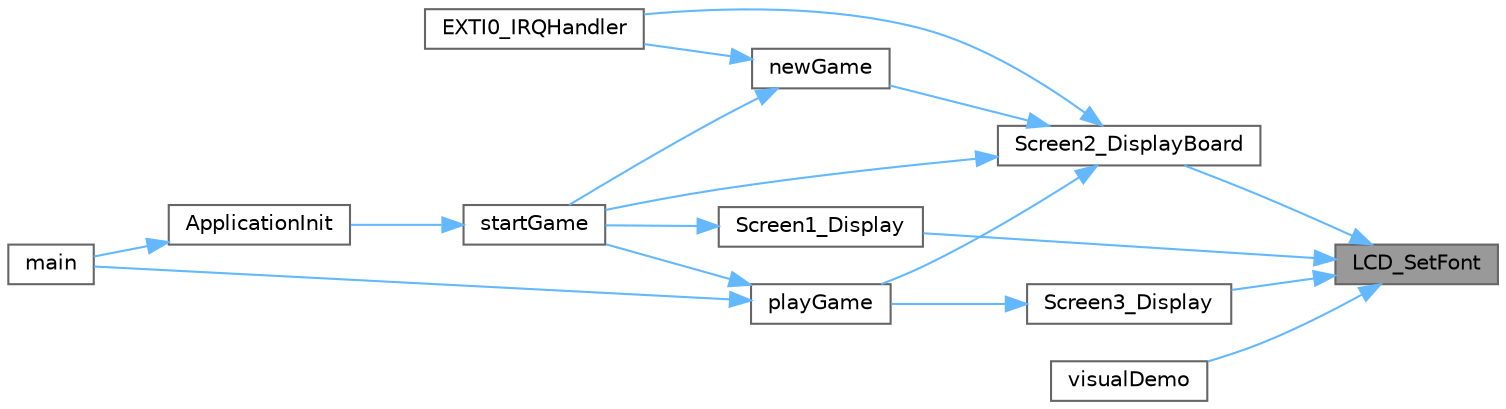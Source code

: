 digraph "LCD_SetFont"
{
 // LATEX_PDF_SIZE
  bgcolor="transparent";
  edge [fontname=Helvetica,fontsize=10,labelfontname=Helvetica,labelfontsize=10];
  node [fontname=Helvetica,fontsize=10,shape=box,height=0.2,width=0.4];
  rankdir="RL";
  Node1 [id="Node000001",label="LCD_SetFont",height=0.2,width=0.4,color="gray40", fillcolor="grey60", style="filled", fontcolor="black",tooltip=" "];
  Node1 -> Node2 [id="edge1_Node000001_Node000002",dir="back",color="steelblue1",style="solid",tooltip=" "];
  Node2 [id="Node000002",label="Screen1_Display",height=0.2,width=0.4,color="grey40", fillcolor="white", style="filled",URL="$_display_8c.html#a930e0d87767d5dd317b9bb971e664394",tooltip="displays 1 or 2 player mode choice screen (startup)"];
  Node2 -> Node3 [id="edge2_Node000002_Node000003",dir="back",color="steelblue1",style="solid",tooltip=" "];
  Node3 [id="Node000003",label="startGame",height=0.2,width=0.4,color="grey40", fillcolor="white", style="filled",URL="$_application_code_8c.html#abf5f6de04bef125dc7c4b1cda0357d3f",tooltip="starts a new game and sets scores to zero, displays screen 1 and sets player mode"];
  Node3 -> Node4 [id="edge3_Node000003_Node000004",dir="back",color="steelblue1",style="solid",tooltip=" "];
  Node4 [id="Node000004",label="ApplicationInit",height=0.2,width=0.4,color="grey40", fillcolor="white", style="filled",URL="$_application_code_8c.html#a784bc21ff799c79e41f61fbb3583d1e9",tooltip=" "];
  Node4 -> Node5 [id="edge4_Node000004_Node000005",dir="back",color="steelblue1",style="solid",tooltip=" "];
  Node5 [id="Node000005",label="main",height=0.2,width=0.4,color="grey40", fillcolor="white", style="filled",URL="$main_8c.html#a840291bc02cba5474a4cb46a9b9566fe",tooltip="The application entry point."];
  Node1 -> Node6 [id="edge5_Node000001_Node000006",dir="back",color="steelblue1",style="solid",tooltip=" "];
  Node6 [id="Node000006",label="Screen2_DisplayBoard",height=0.2,width=0.4,color="grey40", fillcolor="white", style="filled",URL="$_display_8c.html#a5bc581d263574a331a20dd48e5c38773",tooltip="displays the board and connect 4 lettering while playing the game"];
  Node6 -> Node7 [id="edge6_Node000006_Node000007",dir="back",color="steelblue1",style="solid",tooltip=" "];
  Node7 [id="Node000007",label="EXTI0_IRQHandler",height=0.2,width=0.4,color="grey40", fillcolor="white", style="filled",URL="$_application_code_8c.html#ac40e3efd9598191869ae6e4677df48ba",tooltip=" "];
  Node6 -> Node8 [id="edge7_Node000006_Node000008",dir="back",color="steelblue1",style="solid",tooltip=" "];
  Node8 [id="Node000008",label="newGame",height=0.2,width=0.4,color="grey40", fillcolor="white", style="filled",URL="$_application_code_8c.html#a24903cba723365d50b4c662e33e91707",tooltip="Creates a new gameboard, flips the starting player, and starts the timer."];
  Node8 -> Node7 [id="edge8_Node000008_Node000007",dir="back",color="steelblue1",style="solid",tooltip=" "];
  Node8 -> Node3 [id="edge9_Node000008_Node000003",dir="back",color="steelblue1",style="solid",tooltip=" "];
  Node6 -> Node9 [id="edge10_Node000006_Node000009",dir="back",color="steelblue1",style="solid",tooltip=" "];
  Node9 [id="Node000009",label="playGame",height=0.2,width=0.4,color="grey40", fillcolor="white", style="filled",URL="$_application_code_8c.html#ab7c3a6586b18c40cdf49c922ba6edc5a",tooltip="loop that runs the program to play the game"];
  Node9 -> Node5 [id="edge11_Node000009_Node000005",dir="back",color="steelblue1",style="solid",tooltip=" "];
  Node9 -> Node3 [id="edge12_Node000009_Node000003",dir="back",color="steelblue1",style="solid",tooltip=" "];
  Node6 -> Node3 [id="edge13_Node000006_Node000003",dir="back",color="steelblue1",style="solid",tooltip=" "];
  Node1 -> Node10 [id="edge14_Node000001_Node000010",dir="back",color="steelblue1",style="solid",tooltip=" "];
  Node10 [id="Node000010",label="Screen3_Display",height=0.2,width=0.4,color="grey40", fillcolor="white", style="filled",URL="$_display_8c.html#ae449fa53977e9b5a60f38a6b99c9a2fd",tooltip="displays end game screen with scores and time played"];
  Node10 -> Node9 [id="edge15_Node000010_Node000009",dir="back",color="steelblue1",style="solid",tooltip=" "];
  Node1 -> Node11 [id="edge16_Node000001_Node000011",dir="back",color="steelblue1",style="solid",tooltip=" "];
  Node11 [id="Node000011",label="visualDemo",height=0.2,width=0.4,color="grey40", fillcolor="white", style="filled",URL="$_l_c_d___driver_8c.html#aac33094cbe08196b782a4c0d3a33fff7",tooltip=" "];
}
